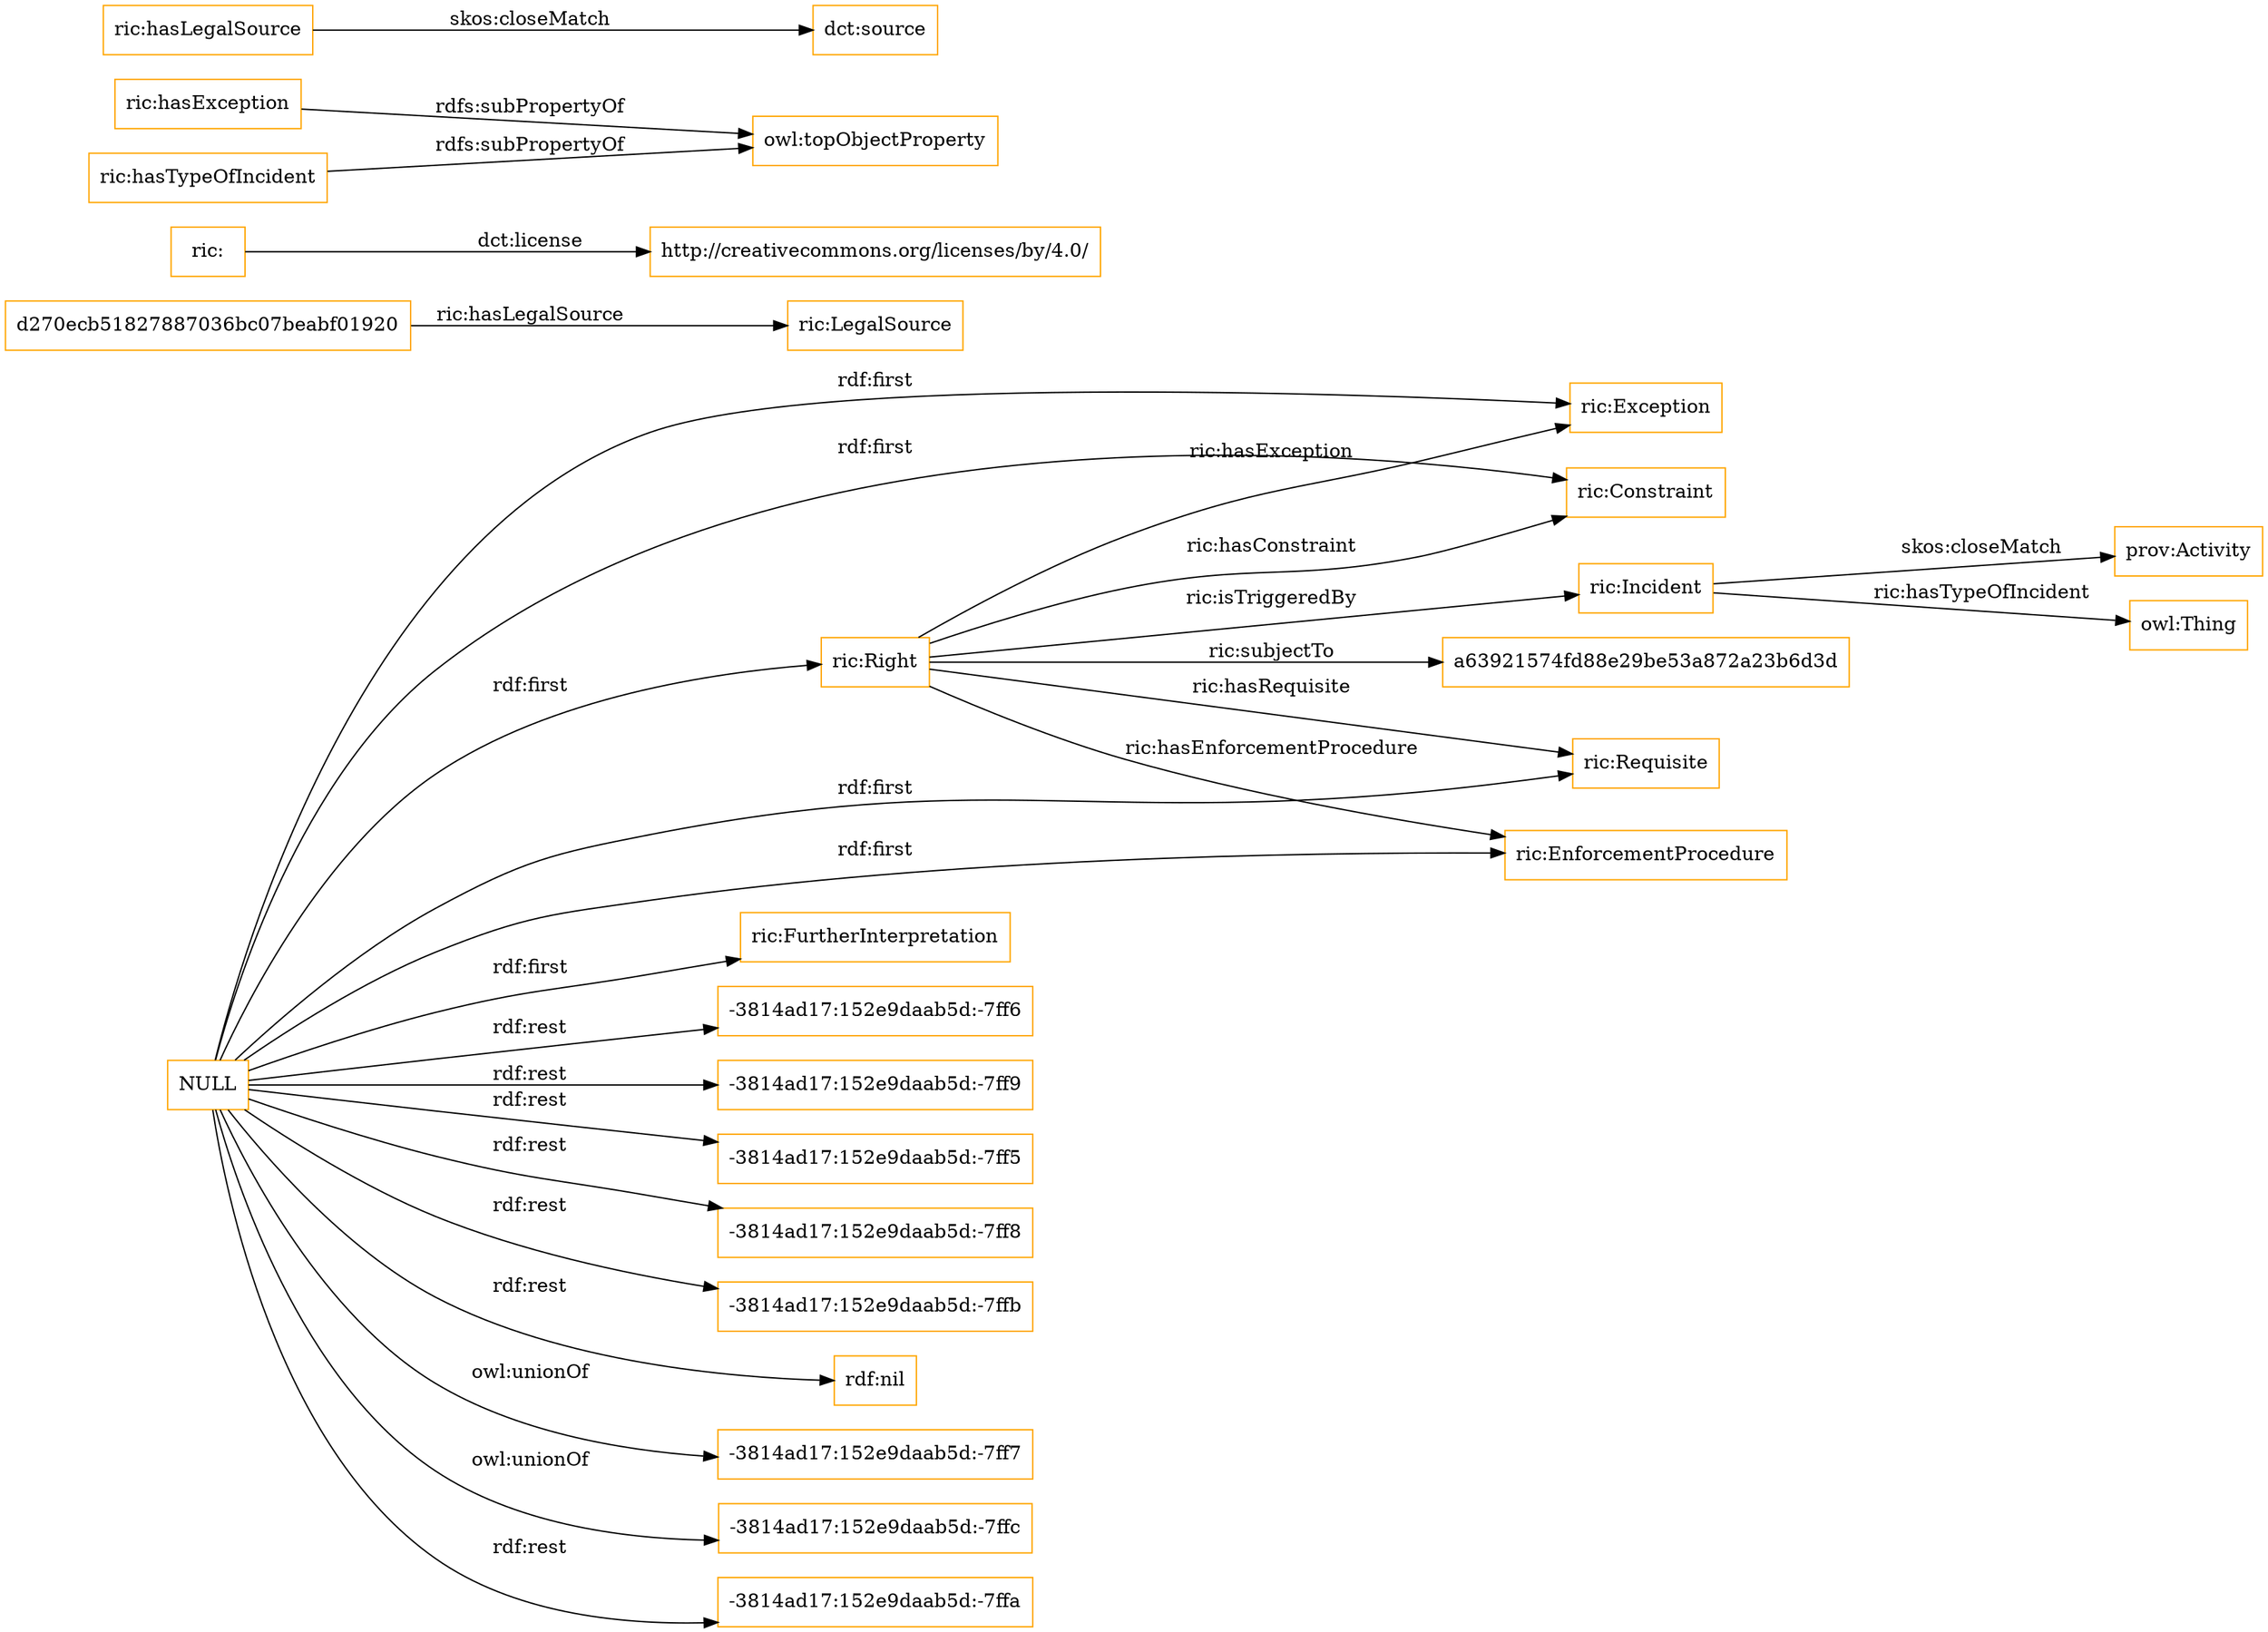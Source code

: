 digraph ar2dtool_diagram { 
rankdir=LR;
size="1501"
node [shape = rectangle, color="orange"]; "ric:Exception" "ric:Right" "d270ecb51827887036bc07beabf01920" "ric:Constraint" "ric:LegalSource" "a63921574fd88e29be53a872a23b6d3d" "ric:Requisite" "ric:Incident" "ric:EnforcementProcedure" "ric:FurtherInterpretation" ; /*classes style*/
	"ric:" -> "http://creativecommons.org/licenses/by/4.0/" [ label = "dct:license" ];
	"ric:hasException" -> "owl:topObjectProperty" [ label = "rdfs:subPropertyOf" ];
	"ric:hasLegalSource" -> "dct:source" [ label = "skos:closeMatch" ];
	"ric:hasTypeOfIncident" -> "owl:topObjectProperty" [ label = "rdfs:subPropertyOf" ];
	"ric:Incident" -> "prov:Activity" [ label = "skos:closeMatch" ];
	"NULL" -> "-3814ad17:152e9daab5d:-7ff6" [ label = "rdf:rest" ];
	"NULL" -> "-3814ad17:152e9daab5d:-7ff9" [ label = "rdf:rest" ];
	"NULL" -> "ric:Right" [ label = "rdf:first" ];
	"NULL" -> "ric:Requisite" [ label = "rdf:first" ];
	"NULL" -> "ric:FurtherInterpretation" [ label = "rdf:first" ];
	"NULL" -> "ric:Exception" [ label = "rdf:first" ];
	"NULL" -> "-3814ad17:152e9daab5d:-7ff5" [ label = "rdf:rest" ];
	"NULL" -> "-3814ad17:152e9daab5d:-7ff8" [ label = "rdf:rest" ];
	"NULL" -> "-3814ad17:152e9daab5d:-7ffb" [ label = "rdf:rest" ];
	"NULL" -> "ric:EnforcementProcedure" [ label = "rdf:first" ];
	"NULL" -> "rdf:nil" [ label = "rdf:rest" ];
	"NULL" -> "-3814ad17:152e9daab5d:-7ff7" [ label = "owl:unionOf" ];
	"NULL" -> "-3814ad17:152e9daab5d:-7ffc" [ label = "owl:unionOf" ];
	"NULL" -> "ric:Constraint" [ label = "rdf:first" ];
	"NULL" -> "-3814ad17:152e9daab5d:-7ffa" [ label = "rdf:rest" ];
	"d270ecb51827887036bc07beabf01920" -> "ric:LegalSource" [ label = "ric:hasLegalSource" ];
	"ric:Right" -> "ric:Requisite" [ label = "ric:hasRequisite" ];
	"ric:Right" -> "ric:EnforcementProcedure" [ label = "ric:hasEnforcementProcedure" ];
	"ric:Right" -> "a63921574fd88e29be53a872a23b6d3d" [ label = "ric:subjectTo" ];
	"ric:Right" -> "ric:Exception" [ label = "ric:hasException" ];
	"ric:Incident" -> "owl:Thing" [ label = "ric:hasTypeOfIncident" ];
	"ric:Right" -> "ric:Constraint" [ label = "ric:hasConstraint" ];
	"ric:Right" -> "ric:Incident" [ label = "ric:isTriggeredBy" ];

}
